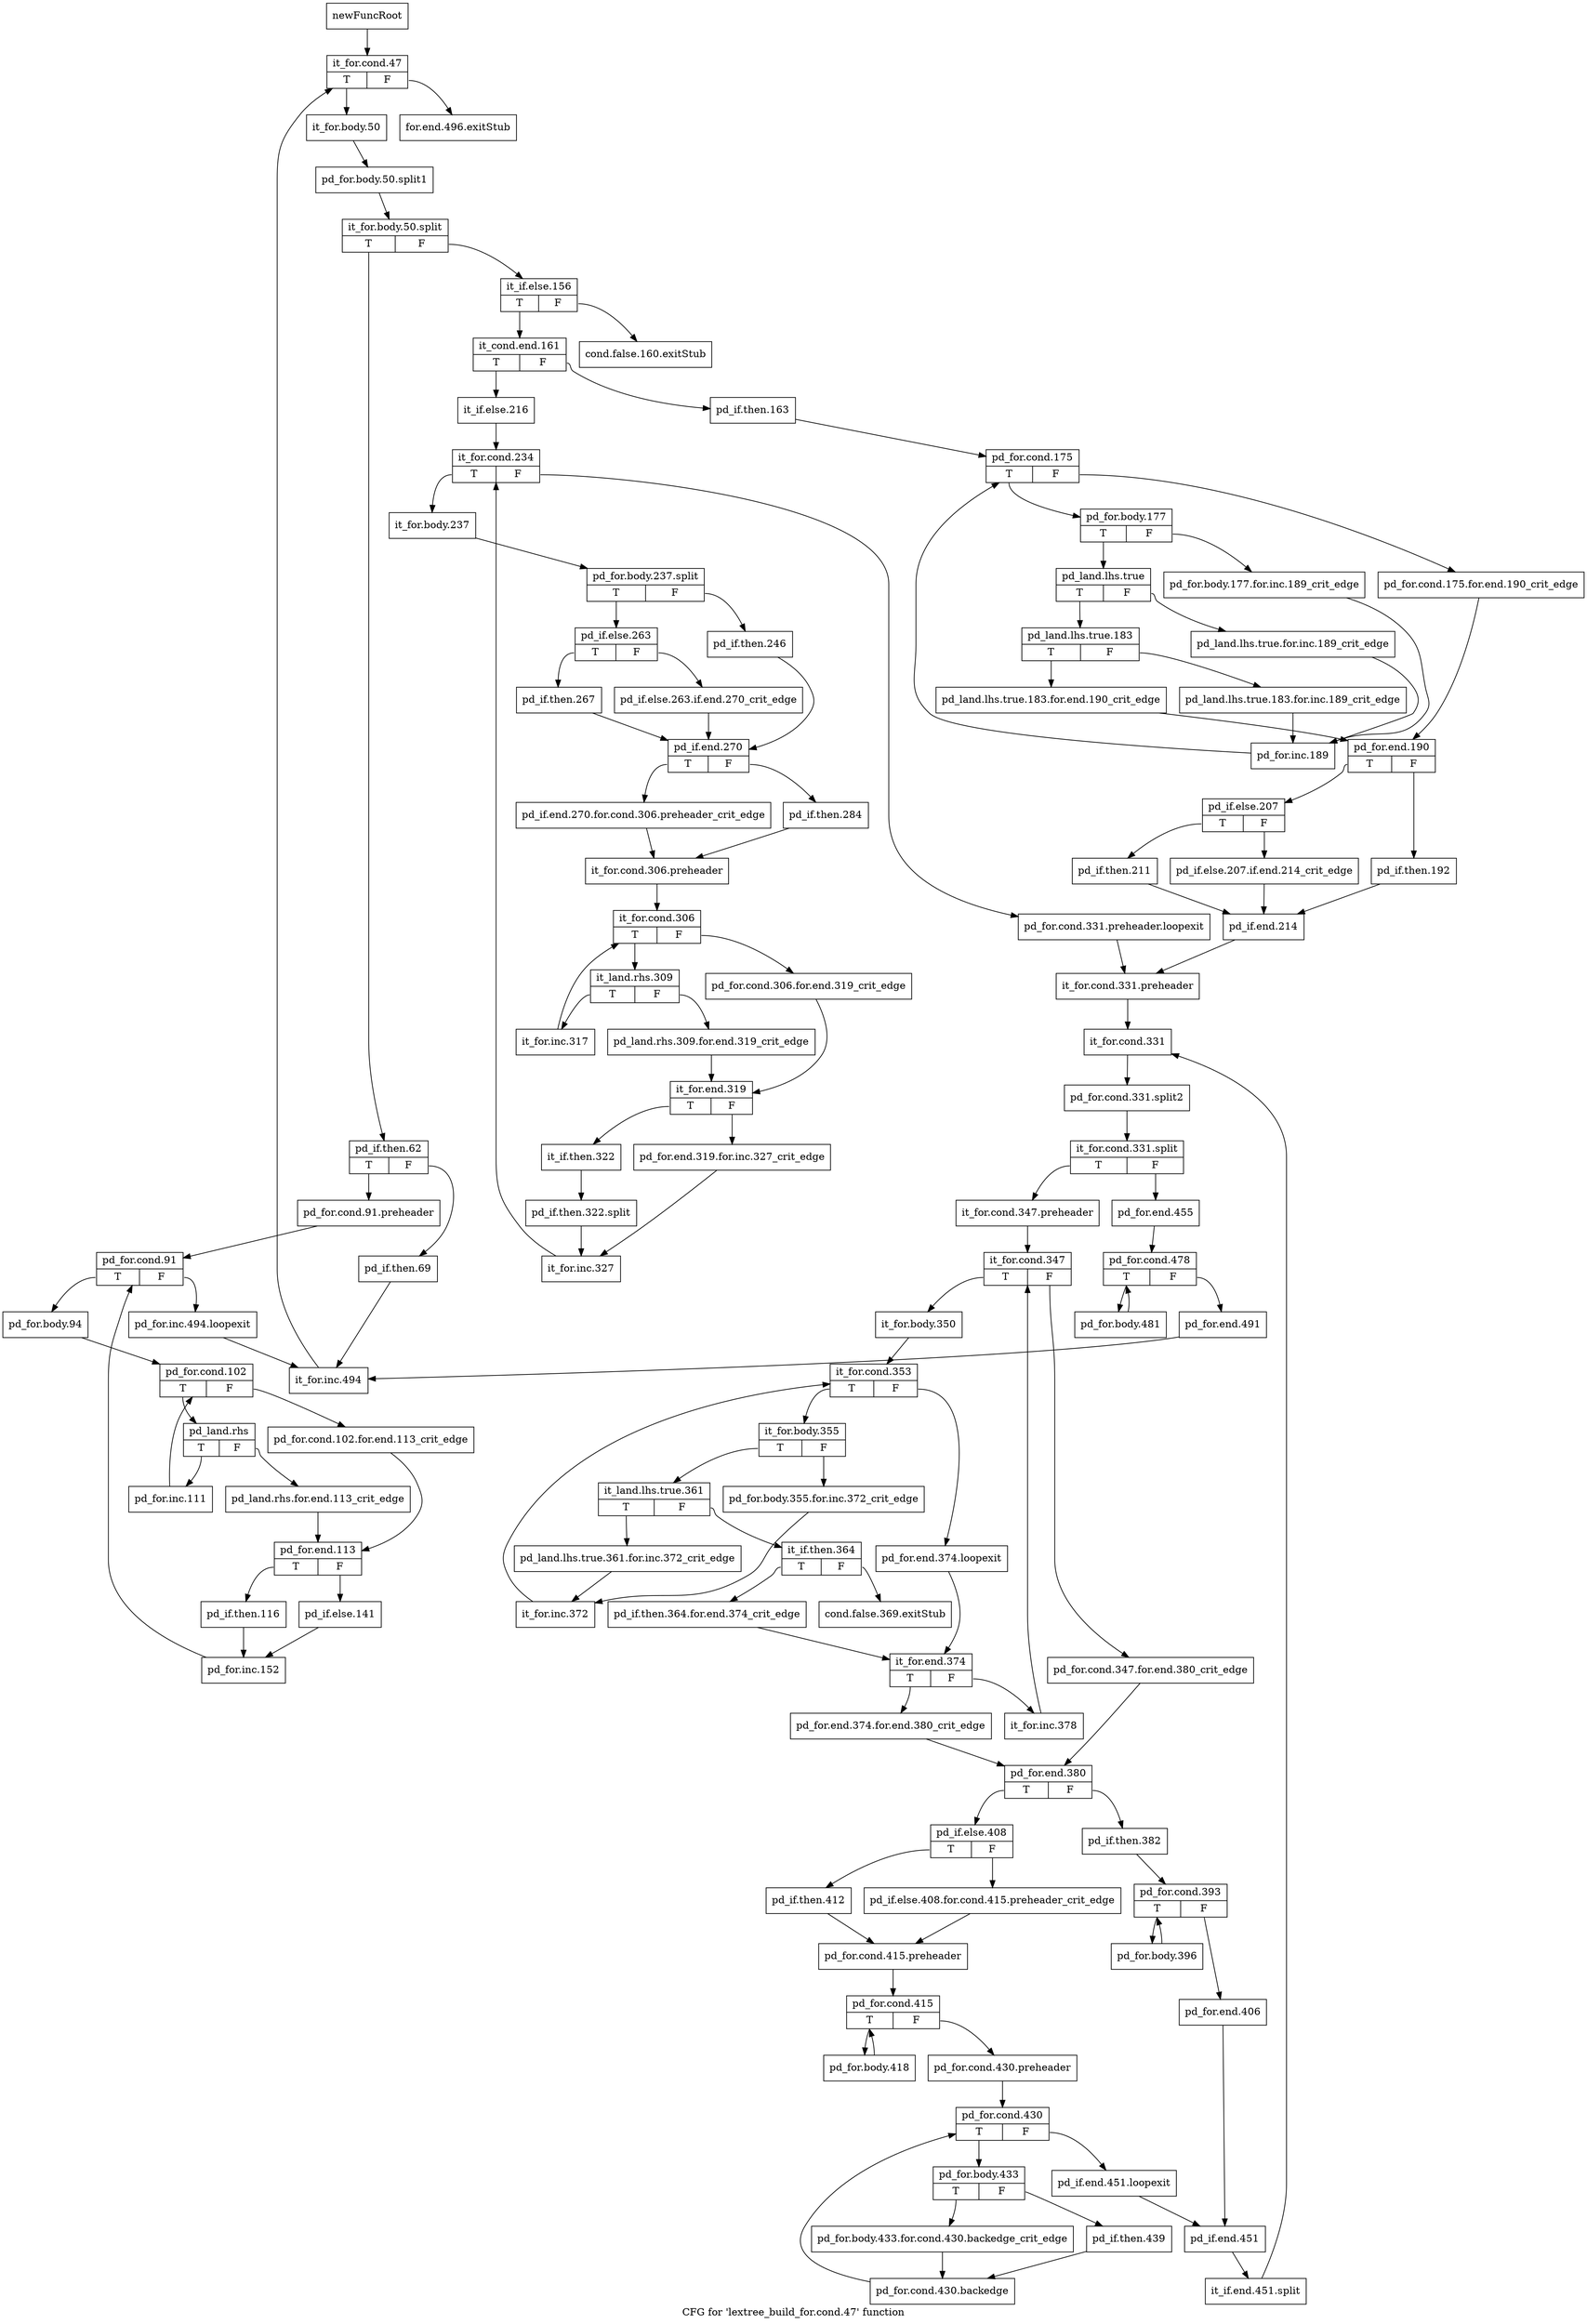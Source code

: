 digraph "CFG for 'lextree_build_for.cond.47' function" {
	label="CFG for 'lextree_build_for.cond.47' function";

	Node0x122c710 [shape=record,label="{newFuncRoot}"];
	Node0x122c710 -> Node0x122c850;
	Node0x122c760 [shape=record,label="{for.end.496.exitStub}"];
	Node0x122c7b0 [shape=record,label="{cond.false.160.exitStub}"];
	Node0x122c800 [shape=record,label="{cond.false.369.exitStub}"];
	Node0x122c850 [shape=record,label="{it_for.cond.47|{<s0>T|<s1>F}}"];
	Node0x122c850:s0 -> Node0x122c8a0;
	Node0x122c850:s1 -> Node0x122c760;
	Node0x122c8a0 [shape=record,label="{it_for.body.50}"];
	Node0x122c8a0 -> Node0x1614fc0;
	Node0x1614fc0 [shape=record,label="{pd_for.body.50.split1}"];
	Node0x1614fc0 -> Node0x1617360;
	Node0x1617360 [shape=record,label="{it_for.body.50.split|{<s0>T|<s1>F}}"];
	Node0x1617360:s0 -> Node0x122e240;
	Node0x1617360:s1 -> Node0x122c8f0;
	Node0x122c8f0 [shape=record,label="{it_if.else.156|{<s0>T|<s1>F}}"];
	Node0x122c8f0:s0 -> Node0x122c940;
	Node0x122c8f0:s1 -> Node0x122c7b0;
	Node0x122c940 [shape=record,label="{it_cond.end.161|{<s0>T|<s1>F}}"];
	Node0x122c940:s0 -> Node0x122cee0;
	Node0x122c940:s1 -> Node0x122c990;
	Node0x122c990 [shape=record,label="{pd_if.then.163}"];
	Node0x122c990 -> Node0x122c9e0;
	Node0x122c9e0 [shape=record,label="{pd_for.cond.175|{<s0>T|<s1>F}}"];
	Node0x122c9e0:s0 -> Node0x122ca80;
	Node0x122c9e0:s1 -> Node0x122ca30;
	Node0x122ca30 [shape=record,label="{pd_for.cond.175.for.end.190_crit_edge}"];
	Node0x122ca30 -> Node0x122cd00;
	Node0x122ca80 [shape=record,label="{pd_for.body.177|{<s0>T|<s1>F}}"];
	Node0x122ca80:s0 -> Node0x122cb20;
	Node0x122ca80:s1 -> Node0x122cad0;
	Node0x122cad0 [shape=record,label="{pd_for.body.177.for.inc.189_crit_edge}"];
	Node0x122cad0 -> Node0x122cc60;
	Node0x122cb20 [shape=record,label="{pd_land.lhs.true|{<s0>T|<s1>F}}"];
	Node0x122cb20:s0 -> Node0x122cbc0;
	Node0x122cb20:s1 -> Node0x122cb70;
	Node0x122cb70 [shape=record,label="{pd_land.lhs.true.for.inc.189_crit_edge}"];
	Node0x122cb70 -> Node0x122cc60;
	Node0x122cbc0 [shape=record,label="{pd_land.lhs.true.183|{<s0>T|<s1>F}}"];
	Node0x122cbc0:s0 -> Node0x122ccb0;
	Node0x122cbc0:s1 -> Node0x122cc10;
	Node0x122cc10 [shape=record,label="{pd_land.lhs.true.183.for.inc.189_crit_edge}"];
	Node0x122cc10 -> Node0x122cc60;
	Node0x122cc60 [shape=record,label="{pd_for.inc.189}"];
	Node0x122cc60 -> Node0x122c9e0;
	Node0x122ccb0 [shape=record,label="{pd_land.lhs.true.183.for.end.190_crit_edge}"];
	Node0x122ccb0 -> Node0x122cd00;
	Node0x122cd00 [shape=record,label="{pd_for.end.190|{<s0>T|<s1>F}}"];
	Node0x122cd00:s0 -> Node0x122cda0;
	Node0x122cd00:s1 -> Node0x122cd50;
	Node0x122cd50 [shape=record,label="{pd_if.then.192}"];
	Node0x122cd50 -> Node0x122ce90;
	Node0x122cda0 [shape=record,label="{pd_if.else.207|{<s0>T|<s1>F}}"];
	Node0x122cda0:s0 -> Node0x122ce40;
	Node0x122cda0:s1 -> Node0x122cdf0;
	Node0x122cdf0 [shape=record,label="{pd_if.else.207.if.end.214_crit_edge}"];
	Node0x122cdf0 -> Node0x122ce90;
	Node0x122ce40 [shape=record,label="{pd_if.then.211}"];
	Node0x122ce40 -> Node0x122ce90;
	Node0x122ce90 [shape=record,label="{pd_if.end.214}"];
	Node0x122ce90 -> Node0x122cfd0;
	Node0x122cee0 [shape=record,label="{it_if.else.216}"];
	Node0x122cee0 -> Node0x122cf30;
	Node0x122cf30 [shape=record,label="{it_for.cond.234|{<s0>T|<s1>F}}"];
	Node0x122cf30:s0 -> Node0x122dca0;
	Node0x122cf30:s1 -> Node0x122cf80;
	Node0x122cf80 [shape=record,label="{pd_for.cond.331.preheader.loopexit}"];
	Node0x122cf80 -> Node0x122cfd0;
	Node0x122cfd0 [shape=record,label="{it_for.cond.331.preheader}"];
	Node0x122cfd0 -> Node0x122d020;
	Node0x122d020 [shape=record,label="{it_for.cond.331}"];
	Node0x122d020 -> Node0x1614c70;
	Node0x1614c70 [shape=record,label="{pd_for.cond.331.split2}"];
	Node0x1614c70 -> Node0x1614a70;
	Node0x1614a70 [shape=record,label="{it_for.cond.331.split|{<s0>T|<s1>F}}"];
	Node0x1614a70:s0 -> Node0x122d1b0;
	Node0x1614a70:s1 -> Node0x122d070;
	Node0x122d070 [shape=record,label="{pd_for.end.455}"];
	Node0x122d070 -> Node0x122d0c0;
	Node0x122d0c0 [shape=record,label="{pd_for.cond.478|{<s0>T|<s1>F}}"];
	Node0x122d0c0:s0 -> Node0x122d160;
	Node0x122d0c0:s1 -> Node0x122d110;
	Node0x122d110 [shape=record,label="{pd_for.end.491}"];
	Node0x122d110 -> Node0x122e3d0;
	Node0x122d160 [shape=record,label="{pd_for.body.481}"];
	Node0x122d160 -> Node0x122d0c0;
	Node0x122d1b0 [shape=record,label="{it_for.cond.347.preheader}"];
	Node0x122d1b0 -> Node0x122d200;
	Node0x122d200 [shape=record,label="{it_for.cond.347|{<s0>T|<s1>F}}"];
	Node0x122d200:s0 -> Node0x122d2a0;
	Node0x122d200:s1 -> Node0x122d250;
	Node0x122d250 [shape=record,label="{pd_for.cond.347.for.end.380_crit_edge}"];
	Node0x122d250 -> Node0x122d610;
	Node0x122d2a0 [shape=record,label="{it_for.body.350}"];
	Node0x122d2a0 -> Node0x122d2f0;
	Node0x122d2f0 [shape=record,label="{it_for.cond.353|{<s0>T|<s1>F}}"];
	Node0x122d2f0:s0 -> Node0x122d390;
	Node0x122d2f0:s1 -> Node0x122d340;
	Node0x122d340 [shape=record,label="{pd_for.end.374.loopexit}"];
	Node0x122d340 -> Node0x122d520;
	Node0x122d390 [shape=record,label="{it_for.body.355|{<s0>T|<s1>F}}"];
	Node0x122d390:s0 -> Node0x122d430;
	Node0x122d390:s1 -> Node0x122d3e0;
	Node0x122d3e0 [shape=record,label="{pd_for.body.355.for.inc.372_crit_edge}"];
	Node0x122d3e0 -> Node0x122dc50;
	Node0x122d430 [shape=record,label="{it_land.lhs.true.361|{<s0>T|<s1>F}}"];
	Node0x122d430:s0 -> Node0x122dc00;
	Node0x122d430:s1 -> Node0x122d480;
	Node0x122d480 [shape=record,label="{it_if.then.364|{<s0>T|<s1>F}}"];
	Node0x122d480:s0 -> Node0x122d4d0;
	Node0x122d480:s1 -> Node0x122c800;
	Node0x122d4d0 [shape=record,label="{pd_if.then.364.for.end.374_crit_edge}"];
	Node0x122d4d0 -> Node0x122d520;
	Node0x122d520 [shape=record,label="{it_for.end.374|{<s0>T|<s1>F}}"];
	Node0x122d520:s0 -> Node0x122d5c0;
	Node0x122d520:s1 -> Node0x122d570;
	Node0x122d570 [shape=record,label="{it_for.inc.378}"];
	Node0x122d570 -> Node0x122d200;
	Node0x122d5c0 [shape=record,label="{pd_for.end.374.for.end.380_crit_edge}"];
	Node0x122d5c0 -> Node0x122d610;
	Node0x122d610 [shape=record,label="{pd_for.end.380|{<s0>T|<s1>F}}"];
	Node0x122d610:s0 -> Node0x122d7a0;
	Node0x122d610:s1 -> Node0x122d660;
	Node0x122d660 [shape=record,label="{pd_if.then.382}"];
	Node0x122d660 -> Node0x122d6b0;
	Node0x122d6b0 [shape=record,label="{pd_for.cond.393|{<s0>T|<s1>F}}"];
	Node0x122d6b0:s0 -> Node0x122d750;
	Node0x122d6b0:s1 -> Node0x122d700;
	Node0x122d700 [shape=record,label="{pd_for.end.406}"];
	Node0x122d700 -> Node0x122da20;
	Node0x122d750 [shape=record,label="{pd_for.body.396}"];
	Node0x122d750 -> Node0x122d6b0;
	Node0x122d7a0 [shape=record,label="{pd_if.else.408|{<s0>T|<s1>F}}"];
	Node0x122d7a0:s0 -> Node0x122d840;
	Node0x122d7a0:s1 -> Node0x122d7f0;
	Node0x122d7f0 [shape=record,label="{pd_if.else.408.for.cond.415.preheader_crit_edge}"];
	Node0x122d7f0 -> Node0x122d890;
	Node0x122d840 [shape=record,label="{pd_if.then.412}"];
	Node0x122d840 -> Node0x122d890;
	Node0x122d890 [shape=record,label="{pd_for.cond.415.preheader}"];
	Node0x122d890 -> Node0x122d8e0;
	Node0x122d8e0 [shape=record,label="{pd_for.cond.415|{<s0>T|<s1>F}}"];
	Node0x122d8e0:s0 -> Node0x122dbb0;
	Node0x122d8e0:s1 -> Node0x122d930;
	Node0x122d930 [shape=record,label="{pd_for.cond.430.preheader}"];
	Node0x122d930 -> Node0x122d980;
	Node0x122d980 [shape=record,label="{pd_for.cond.430|{<s0>T|<s1>F}}"];
	Node0x122d980:s0 -> Node0x122da70;
	Node0x122d980:s1 -> Node0x122d9d0;
	Node0x122d9d0 [shape=record,label="{pd_if.end.451.loopexit}"];
	Node0x122d9d0 -> Node0x122da20;
	Node0x122da20 [shape=record,label="{pd_if.end.451}"];
	Node0x122da20 -> Node0x16148f0;
	Node0x16148f0 [shape=record,label="{it_if.end.451.split}"];
	Node0x16148f0 -> Node0x122d020;
	Node0x122da70 [shape=record,label="{pd_for.body.433|{<s0>T|<s1>F}}"];
	Node0x122da70:s0 -> Node0x122db10;
	Node0x122da70:s1 -> Node0x122dac0;
	Node0x122dac0 [shape=record,label="{pd_if.then.439}"];
	Node0x122dac0 -> Node0x122db60;
	Node0x122db10 [shape=record,label="{pd_for.body.433.for.cond.430.backedge_crit_edge}"];
	Node0x122db10 -> Node0x122db60;
	Node0x122db60 [shape=record,label="{pd_for.cond.430.backedge}"];
	Node0x122db60 -> Node0x122d980;
	Node0x122dbb0 [shape=record,label="{pd_for.body.418}"];
	Node0x122dbb0 -> Node0x122d8e0;
	Node0x122dc00 [shape=record,label="{pd_land.lhs.true.361.for.inc.372_crit_edge}"];
	Node0x122dc00 -> Node0x122dc50;
	Node0x122dc50 [shape=record,label="{it_for.inc.372}"];
	Node0x122dc50 -> Node0x122d2f0;
	Node0x122dca0 [shape=record,label="{it_for.body.237}"];
	Node0x122dca0 -> Node0x1614040;
	Node0x1614040 [shape=record,label="{pd_for.body.237.split|{<s0>T|<s1>F}}"];
	Node0x1614040:s0 -> Node0x122dd40;
	Node0x1614040:s1 -> Node0x122dcf0;
	Node0x122dcf0 [shape=record,label="{pd_if.then.246}"];
	Node0x122dcf0 -> Node0x122de30;
	Node0x122dd40 [shape=record,label="{pd_if.else.263|{<s0>T|<s1>F}}"];
	Node0x122dd40:s0 -> Node0x122dde0;
	Node0x122dd40:s1 -> Node0x122dd90;
	Node0x122dd90 [shape=record,label="{pd_if.else.263.if.end.270_crit_edge}"];
	Node0x122dd90 -> Node0x122de30;
	Node0x122dde0 [shape=record,label="{pd_if.then.267}"];
	Node0x122dde0 -> Node0x122de30;
	Node0x122de30 [shape=record,label="{pd_if.end.270|{<s0>T|<s1>F}}"];
	Node0x122de30:s0 -> Node0x122ded0;
	Node0x122de30:s1 -> Node0x122de80;
	Node0x122de80 [shape=record,label="{pd_if.then.284}"];
	Node0x122de80 -> Node0x122df20;
	Node0x122ded0 [shape=record,label="{pd_if.end.270.for.cond.306.preheader_crit_edge}"];
	Node0x122ded0 -> Node0x122df20;
	Node0x122df20 [shape=record,label="{it_for.cond.306.preheader}"];
	Node0x122df20 -> Node0x122df70;
	Node0x122df70 [shape=record,label="{it_for.cond.306|{<s0>T|<s1>F}}"];
	Node0x122df70:s0 -> Node0x122e010;
	Node0x122df70:s1 -> Node0x122dfc0;
	Node0x122dfc0 [shape=record,label="{pd_for.cond.306.for.end.319_crit_edge}"];
	Node0x122dfc0 -> Node0x122e0b0;
	Node0x122e010 [shape=record,label="{it_land.rhs.309|{<s0>T|<s1>F}}"];
	Node0x122e010:s0 -> Node0x122e1f0;
	Node0x122e010:s1 -> Node0x122e060;
	Node0x122e060 [shape=record,label="{pd_land.rhs.309.for.end.319_crit_edge}"];
	Node0x122e060 -> Node0x122e0b0;
	Node0x122e0b0 [shape=record,label="{it_for.end.319|{<s0>T|<s1>F}}"];
	Node0x122e0b0:s0 -> Node0x122e150;
	Node0x122e0b0:s1 -> Node0x122e100;
	Node0x122e100 [shape=record,label="{pd_for.end.319.for.inc.327_crit_edge}"];
	Node0x122e100 -> Node0x122e1a0;
	Node0x122e150 [shape=record,label="{it_if.then.322}"];
	Node0x122e150 -> Node0x16124b0;
	Node0x16124b0 [shape=record,label="{pd_if.then.322.split}"];
	Node0x16124b0 -> Node0x122e1a0;
	Node0x122e1a0 [shape=record,label="{it_for.inc.327}"];
	Node0x122e1a0 -> Node0x122cf30;
	Node0x122e1f0 [shape=record,label="{it_for.inc.317}"];
	Node0x122e1f0 -> Node0x122df70;
	Node0x122e240 [shape=record,label="{pd_if.then.62|{<s0>T|<s1>F}}"];
	Node0x122e240:s0 -> Node0x122e2e0;
	Node0x122e240:s1 -> Node0x122e290;
	Node0x122e290 [shape=record,label="{pd_if.then.69}"];
	Node0x122e290 -> Node0x122e3d0;
	Node0x122e2e0 [shape=record,label="{pd_for.cond.91.preheader}"];
	Node0x122e2e0 -> Node0x122e330;
	Node0x122e330 [shape=record,label="{pd_for.cond.91|{<s0>T|<s1>F}}"];
	Node0x122e330:s0 -> Node0x122e420;
	Node0x122e330:s1 -> Node0x122e380;
	Node0x122e380 [shape=record,label="{pd_for.inc.494.loopexit}"];
	Node0x122e380 -> Node0x122e3d0;
	Node0x122e3d0 [shape=record,label="{it_for.inc.494}"];
	Node0x122e3d0 -> Node0x122c850;
	Node0x122e420 [shape=record,label="{pd_for.body.94}"];
	Node0x122e420 -> Node0x122e470;
	Node0x122e470 [shape=record,label="{pd_for.cond.102|{<s0>T|<s1>F}}"];
	Node0x122e470:s0 -> Node0x122e510;
	Node0x122e470:s1 -> Node0x122e4c0;
	Node0x122e4c0 [shape=record,label="{pd_for.cond.102.for.end.113_crit_edge}"];
	Node0x122e4c0 -> Node0x122e5b0;
	Node0x122e510 [shape=record,label="{pd_land.rhs|{<s0>T|<s1>F}}"];
	Node0x122e510:s0 -> Node0x122e6f0;
	Node0x122e510:s1 -> Node0x122e560;
	Node0x122e560 [shape=record,label="{pd_land.rhs.for.end.113_crit_edge}"];
	Node0x122e560 -> Node0x122e5b0;
	Node0x122e5b0 [shape=record,label="{pd_for.end.113|{<s0>T|<s1>F}}"];
	Node0x122e5b0:s0 -> Node0x122e650;
	Node0x122e5b0:s1 -> Node0x122e600;
	Node0x122e600 [shape=record,label="{pd_if.else.141}"];
	Node0x122e600 -> Node0x122e6a0;
	Node0x122e650 [shape=record,label="{pd_if.then.116}"];
	Node0x122e650 -> Node0x122e6a0;
	Node0x122e6a0 [shape=record,label="{pd_for.inc.152}"];
	Node0x122e6a0 -> Node0x122e330;
	Node0x122e6f0 [shape=record,label="{pd_for.inc.111}"];
	Node0x122e6f0 -> Node0x122e470;
}
